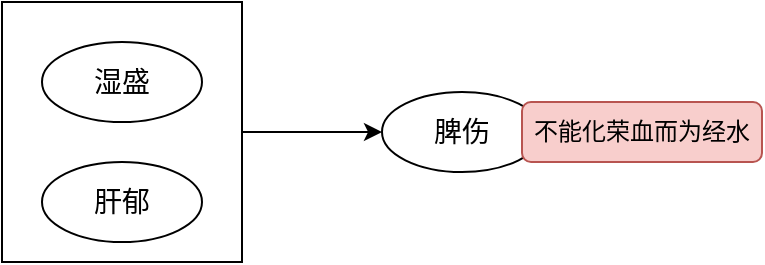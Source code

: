 <mxfile version="23.1.7" type="github">
  <diagram name="第 1 页" id="qnsRu85hqL5BaTXYxZI0">
    <mxGraphModel dx="1050" dy="557" grid="1" gridSize="10" guides="1" tooltips="1" connect="1" arrows="1" fold="1" page="1" pageScale="1" pageWidth="827" pageHeight="1169" math="0" shadow="0">
      <root>
        <mxCell id="0" />
        <mxCell id="1" parent="0" />
        <mxCell id="woRqSLo6KzbHQ52F7EDN-5" style="edgeStyle=orthogonalEdgeStyle;rounded=0;orthogonalLoop=1;jettySize=auto;html=1;exitX=1;exitY=0.5;exitDx=0;exitDy=0;entryX=0;entryY=0.5;entryDx=0;entryDy=0;" edge="1" parent="1" source="woRqSLo6KzbHQ52F7EDN-4" target="woRqSLo6KzbHQ52F7EDN-7">
          <mxGeometry relative="1" as="geometry">
            <mxPoint x="414" y="155" as="targetPoint" />
          </mxGeometry>
        </mxCell>
        <mxCell id="woRqSLo6KzbHQ52F7EDN-4" value="" style="rounded=0;whiteSpace=wrap;html=1;" vertex="1" parent="1">
          <mxGeometry x="230" y="90" width="120" height="130" as="geometry" />
        </mxCell>
        <mxCell id="woRqSLo6KzbHQ52F7EDN-1" value="湿盛" style="ellipse;whiteSpace=wrap;html=1;fontSize=14;" vertex="1" parent="1">
          <mxGeometry x="250" y="110" width="80" height="40" as="geometry" />
        </mxCell>
        <mxCell id="woRqSLo6KzbHQ52F7EDN-2" value="肝郁" style="ellipse;whiteSpace=wrap;html=1;fontSize=14;" vertex="1" parent="1">
          <mxGeometry x="250" y="170" width="80" height="40" as="geometry" />
        </mxCell>
        <mxCell id="woRqSLo6KzbHQ52F7EDN-6" value="" style="group" vertex="1" connectable="0" parent="1">
          <mxGeometry x="420" y="135" width="80" height="50" as="geometry" />
        </mxCell>
        <mxCell id="woRqSLo6KzbHQ52F7EDN-7" value="脾伤" style="ellipse;whiteSpace=wrap;html=1;fontSize=14;" vertex="1" parent="woRqSLo6KzbHQ52F7EDN-6">
          <mxGeometry width="80" height="40" as="geometry" />
        </mxCell>
        <mxCell id="woRqSLo6KzbHQ52F7EDN-11" value="不能化荣血而为经水" style="rounded=1;whiteSpace=wrap;html=1;fillColor=#f8cecc;strokeColor=#b85450;" vertex="1" parent="1">
          <mxGeometry x="490" y="140" width="120" height="30" as="geometry" />
        </mxCell>
      </root>
    </mxGraphModel>
  </diagram>
</mxfile>
